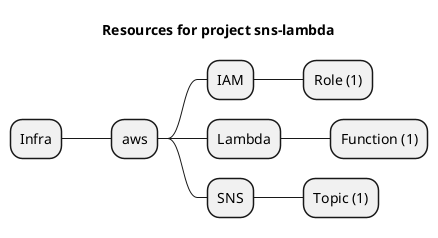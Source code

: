@startmindmap
title Resources for project sns-lambda
skinparam monochrome true
+ Infra
++ aws
+++ IAM
++++ Role (1)
+++ Lambda
++++ Function (1)
+++ SNS
++++ Topic (1)
@endmindmap